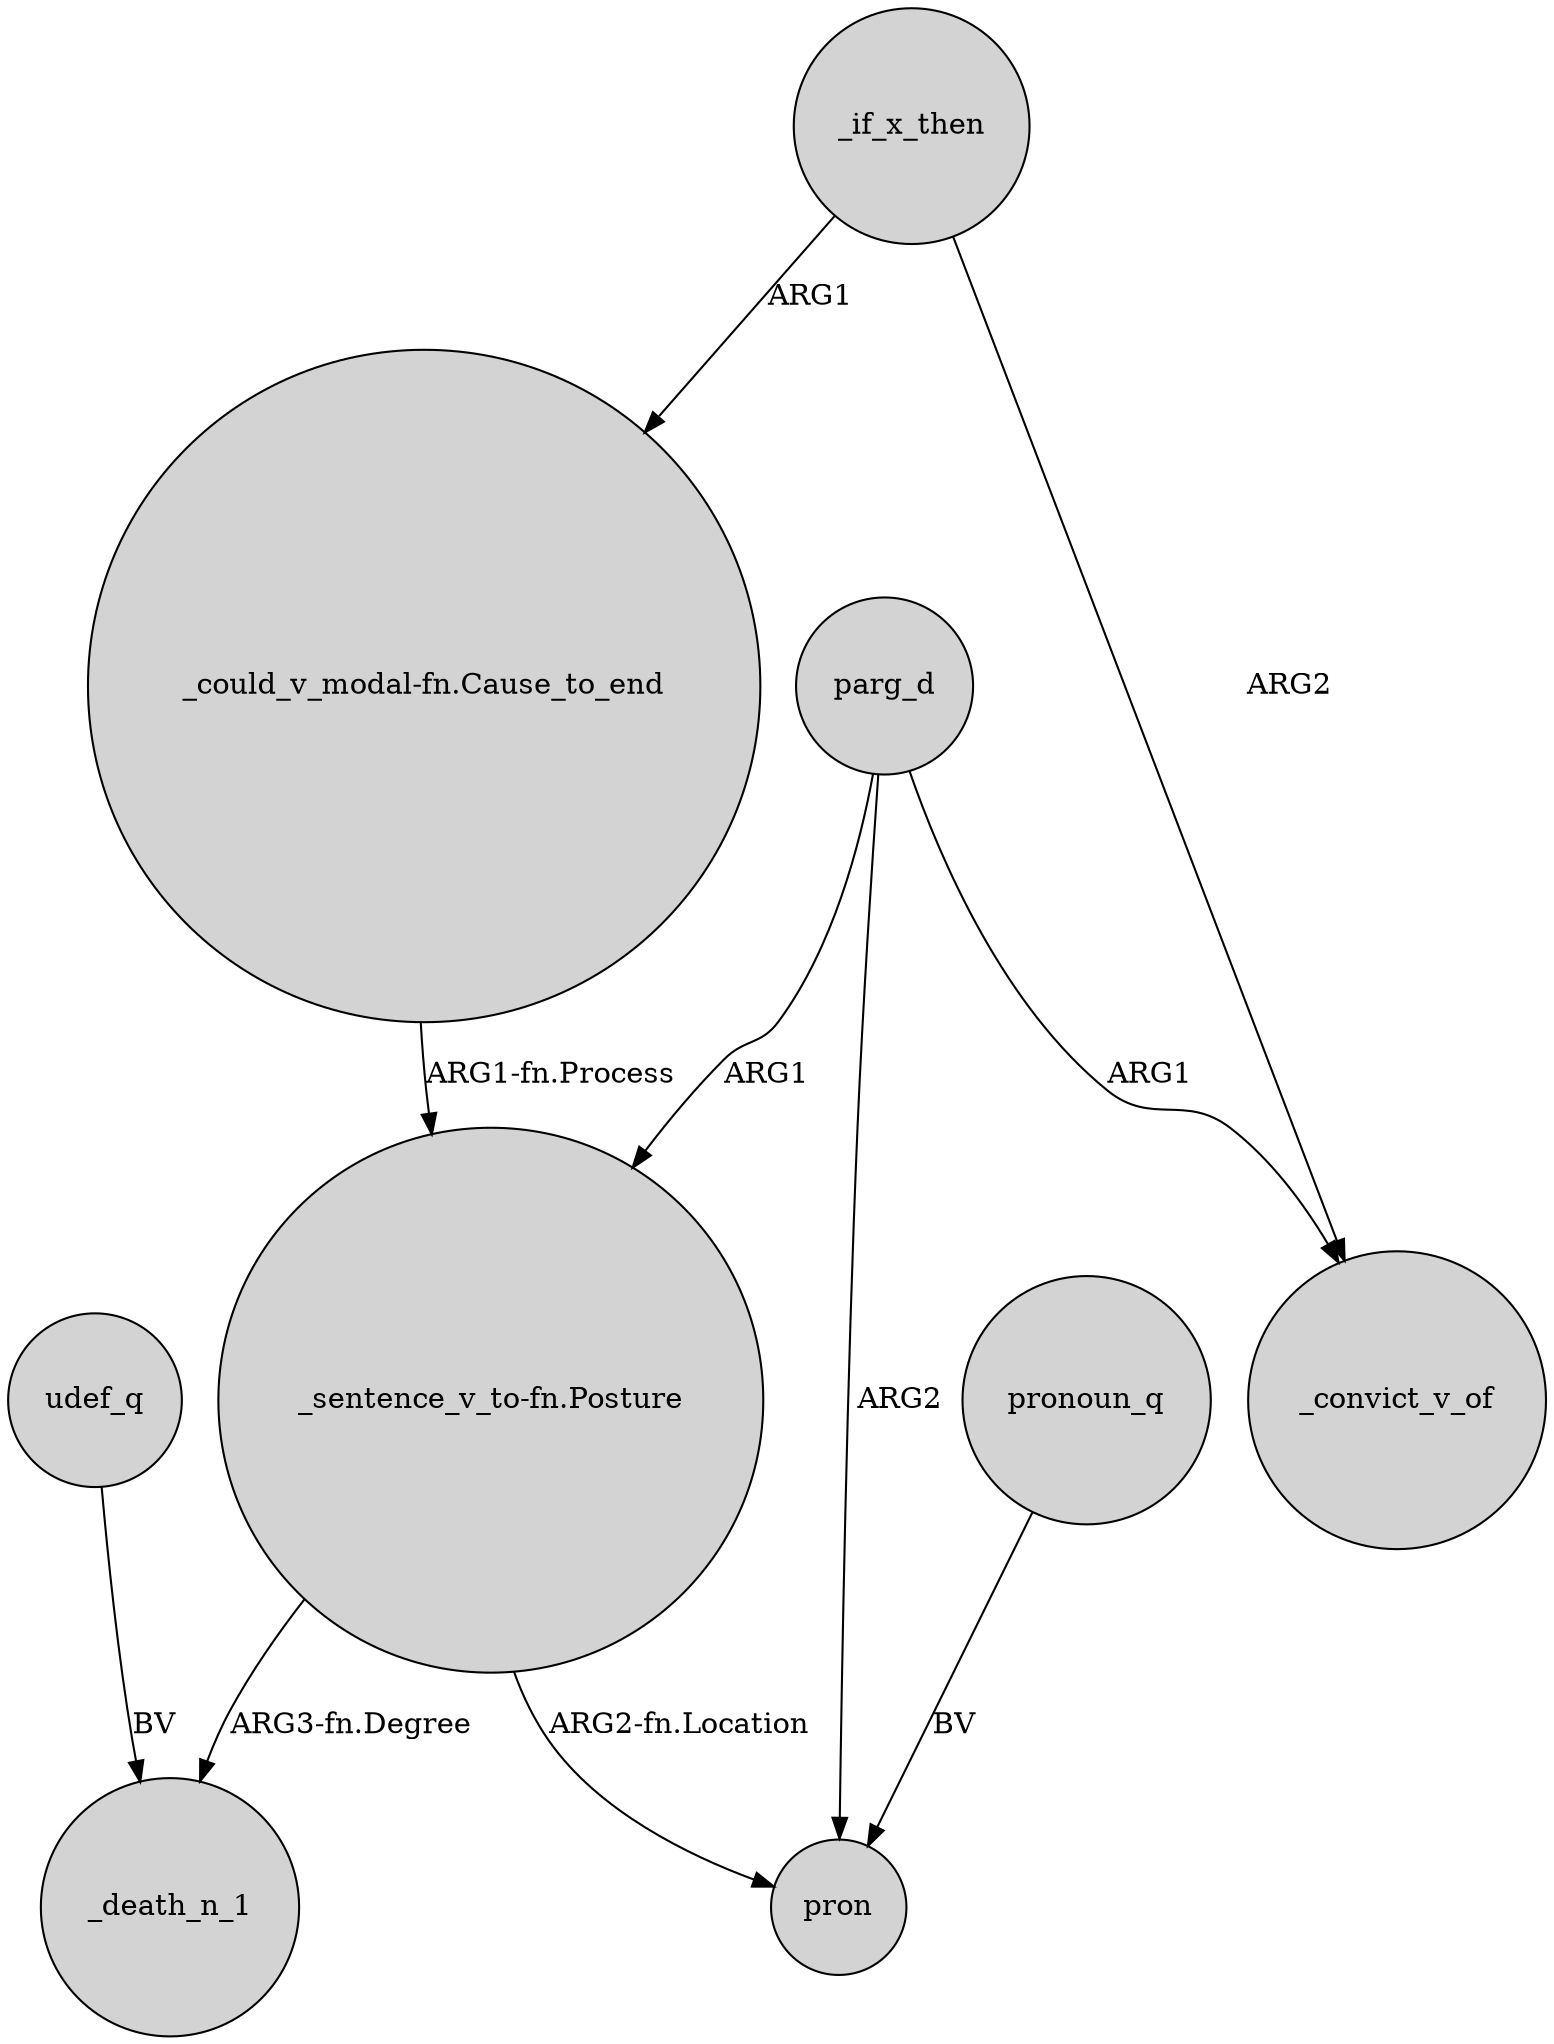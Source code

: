 digraph {
	node [shape=circle style=filled]
	udef_q -> _death_n_1 [label=BV]
	parg_d -> _convict_v_of [label=ARG1]
	_if_x_then -> _convict_v_of [label=ARG2]
	"_sentence_v_to-fn.Posture" -> _death_n_1 [label="ARG3-fn.Degree"]
	_if_x_then -> "_could_v_modal-fn.Cause_to_end" [label=ARG1]
	"_sentence_v_to-fn.Posture" -> pron [label="ARG2-fn.Location"]
	pronoun_q -> pron [label=BV]
	"_could_v_modal-fn.Cause_to_end" -> "_sentence_v_to-fn.Posture" [label="ARG1-fn.Process"]
	parg_d -> "_sentence_v_to-fn.Posture" [label=ARG1]
	parg_d -> pron [label=ARG2]
}
